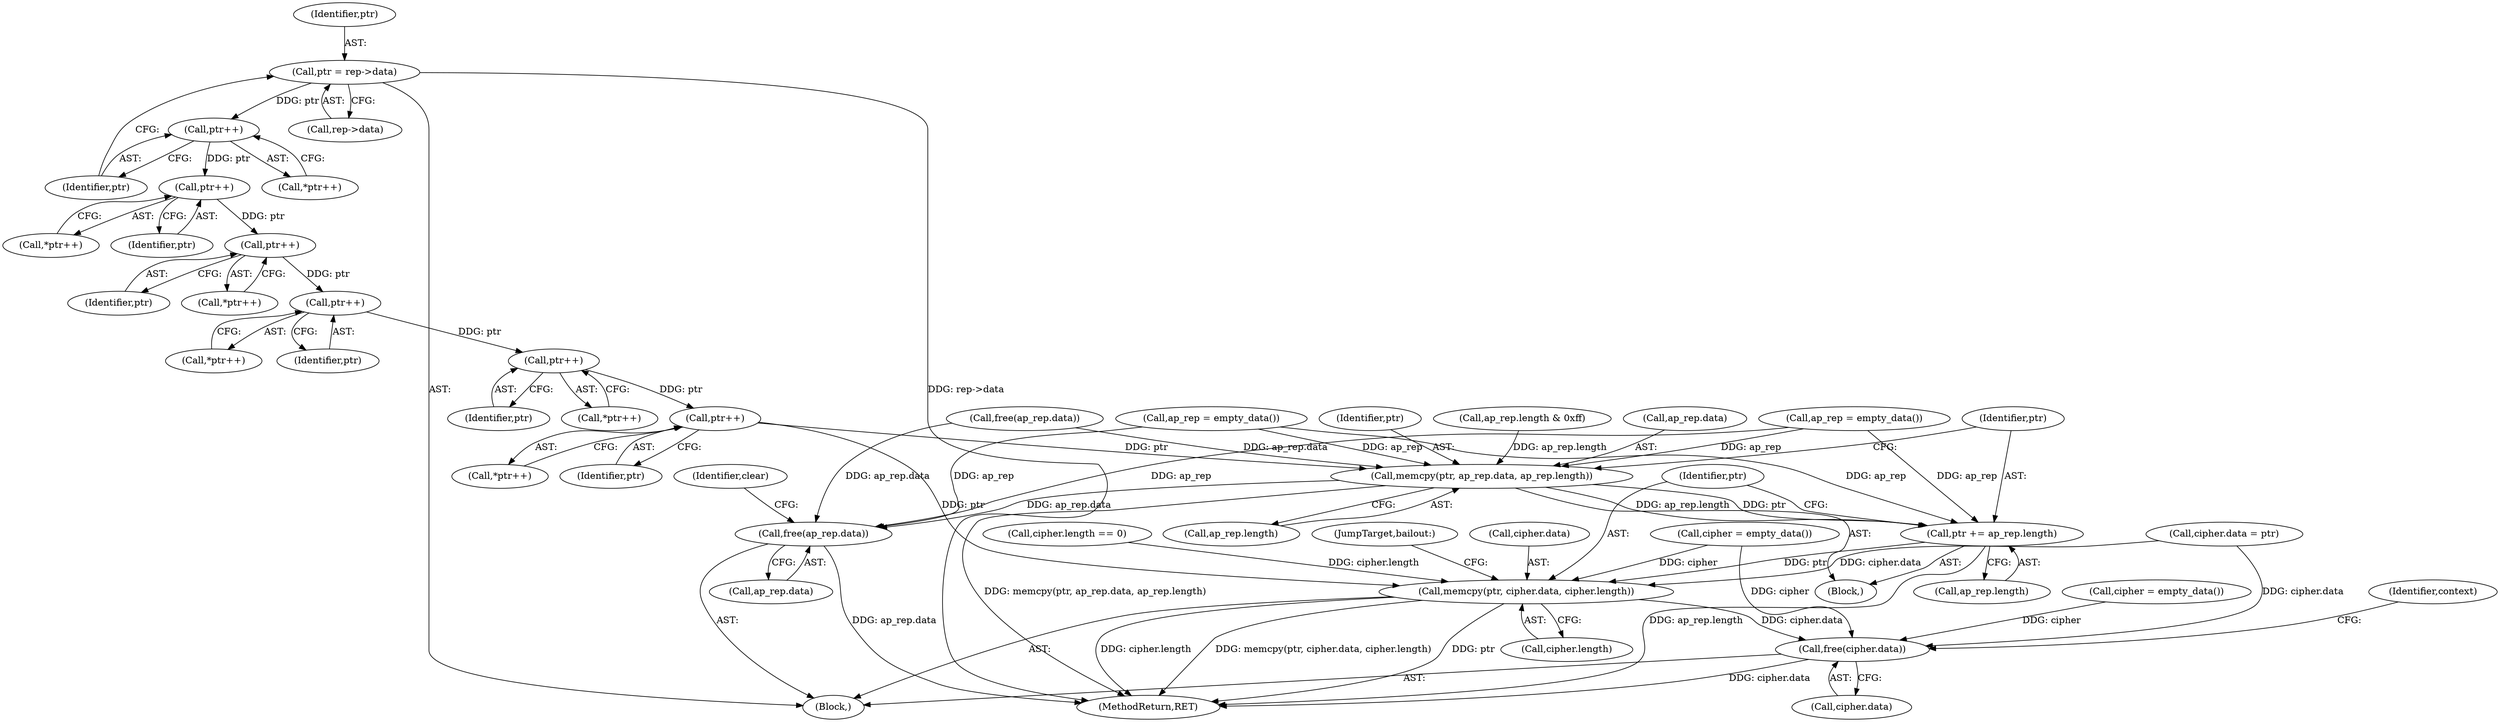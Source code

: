 digraph "0_krb5_cf1a0c411b2668c57c41e9c4efd15ba17b6b322c@pointer" {
"1001180" [label="(Call,ptr++)"];
"1001175" [label="(Call,ptr++)"];
"1001170" [label="(Call,ptr++)"];
"1001161" [label="(Call,ptr++)"];
"1001150" [label="(Call,ptr++)"];
"1001143" [label="(Call,ptr = rep->data)"];
"1001191" [label="(Call,ptr++)"];
"1001203" [label="(Call,memcpy(ptr, ap_rep.data, ap_rep.length))"];
"1001211" [label="(Call,ptr += ap_rep.length)"];
"1001216" [label="(Call,memcpy(ptr, cipher.data, cipher.length))"];
"1001242" [label="(Call,free(cipher.data))"];
"1001234" [label="(Call,free(ap_rep.data))"];
"1001218" [label="(Call,cipher.data)"];
"1001240" [label="(Identifier,clear)"];
"1001006" [label="(Call,cipher.length == 0)"];
"1000130" [label="(Block,)"];
"1001145" [label="(Call,rep->data)"];
"1001208" [label="(Call,ap_rep.length)"];
"1001224" [label="(JumpTarget,bailout:)"];
"1001247" [label="(Identifier,context)"];
"1001149" [label="(Call,*ptr++)"];
"1001143" [label="(Call,ptr = rep->data)"];
"1001212" [label="(Identifier,ptr)"];
"1001217" [label="(Identifier,ptr)"];
"1000953" [label="(Call,cipher = empty_data())"];
"1001211" [label="(Call,ptr += ap_rep.length)"];
"1001169" [label="(Call,*ptr++)"];
"1001191" [label="(Call,ptr++)"];
"1001204" [label="(Identifier,ptr)"];
"1001017" [label="(Call,free(ap_rep.data))"];
"1001176" [label="(Identifier,ptr)"];
"1001242" [label="(Call,free(cipher.data))"];
"1001216" [label="(Call,memcpy(ptr, cipher.data, cipher.length))"];
"1001202" [label="(Block,)"];
"1001179" [label="(Call,*ptr++)"];
"1001162" [label="(Identifier,ptr)"];
"1001203" [label="(Call,memcpy(ptr, ap_rep.data, ap_rep.length))"];
"1001170" [label="(Call,ptr++)"];
"1001144" [label="(Identifier,ptr)"];
"1001174" [label="(Call,*ptr++)"];
"1001150" [label="(Call,ptr++)"];
"1001192" [label="(Identifier,ptr)"];
"1001190" [label="(Call,*ptr++)"];
"1000141" [label="(Call,cipher = empty_data())"];
"1001213" [label="(Call,ap_rep.length)"];
"1001180" [label="(Call,ptr++)"];
"1001160" [label="(Call,*ptr++)"];
"1000475" [label="(Call,cipher.data = ptr)"];
"1001151" [label="(Identifier,ptr)"];
"1001221" [label="(Call,cipher.length)"];
"1001243" [label="(Call,cipher.data)"];
"1001171" [label="(Identifier,ptr)"];
"1001260" [label="(MethodReturn,RET)"];
"1001193" [label="(Call,ap_rep.length & 0xff)"];
"1001181" [label="(Identifier,ptr)"];
"1001235" [label="(Call,ap_rep.data)"];
"1001175" [label="(Call,ptr++)"];
"1001161" [label="(Call,ptr++)"];
"1001205" [label="(Call,ap_rep.data)"];
"1000137" [label="(Call,ap_rep = empty_data())"];
"1001234" [label="(Call,free(ap_rep.data))"];
"1001021" [label="(Call,ap_rep = empty_data())"];
"1001180" -> "1001179"  [label="AST: "];
"1001180" -> "1001181"  [label="CFG: "];
"1001181" -> "1001180"  [label="AST: "];
"1001179" -> "1001180"  [label="CFG: "];
"1001175" -> "1001180"  [label="DDG: ptr"];
"1001180" -> "1001191"  [label="DDG: ptr"];
"1001175" -> "1001174"  [label="AST: "];
"1001175" -> "1001176"  [label="CFG: "];
"1001176" -> "1001175"  [label="AST: "];
"1001174" -> "1001175"  [label="CFG: "];
"1001170" -> "1001175"  [label="DDG: ptr"];
"1001170" -> "1001169"  [label="AST: "];
"1001170" -> "1001171"  [label="CFG: "];
"1001171" -> "1001170"  [label="AST: "];
"1001169" -> "1001170"  [label="CFG: "];
"1001161" -> "1001170"  [label="DDG: ptr"];
"1001161" -> "1001160"  [label="AST: "];
"1001161" -> "1001162"  [label="CFG: "];
"1001162" -> "1001161"  [label="AST: "];
"1001160" -> "1001161"  [label="CFG: "];
"1001150" -> "1001161"  [label="DDG: ptr"];
"1001150" -> "1001149"  [label="AST: "];
"1001150" -> "1001151"  [label="CFG: "];
"1001151" -> "1001150"  [label="AST: "];
"1001149" -> "1001150"  [label="CFG: "];
"1001143" -> "1001150"  [label="DDG: ptr"];
"1001143" -> "1000130"  [label="AST: "];
"1001143" -> "1001145"  [label="CFG: "];
"1001144" -> "1001143"  [label="AST: "];
"1001145" -> "1001143"  [label="AST: "];
"1001151" -> "1001143"  [label="CFG: "];
"1001143" -> "1001260"  [label="DDG: rep->data"];
"1001191" -> "1001190"  [label="AST: "];
"1001191" -> "1001192"  [label="CFG: "];
"1001192" -> "1001191"  [label="AST: "];
"1001190" -> "1001191"  [label="CFG: "];
"1001191" -> "1001203"  [label="DDG: ptr"];
"1001191" -> "1001216"  [label="DDG: ptr"];
"1001203" -> "1001202"  [label="AST: "];
"1001203" -> "1001208"  [label="CFG: "];
"1001204" -> "1001203"  [label="AST: "];
"1001205" -> "1001203"  [label="AST: "];
"1001208" -> "1001203"  [label="AST: "];
"1001212" -> "1001203"  [label="CFG: "];
"1001203" -> "1001260"  [label="DDG: memcpy(ptr, ap_rep.data, ap_rep.length)"];
"1001017" -> "1001203"  [label="DDG: ap_rep.data"];
"1000137" -> "1001203"  [label="DDG: ap_rep"];
"1001021" -> "1001203"  [label="DDG: ap_rep"];
"1001193" -> "1001203"  [label="DDG: ap_rep.length"];
"1001203" -> "1001211"  [label="DDG: ap_rep.length"];
"1001203" -> "1001211"  [label="DDG: ptr"];
"1001203" -> "1001234"  [label="DDG: ap_rep.data"];
"1001211" -> "1001202"  [label="AST: "];
"1001211" -> "1001213"  [label="CFG: "];
"1001212" -> "1001211"  [label="AST: "];
"1001213" -> "1001211"  [label="AST: "];
"1001217" -> "1001211"  [label="CFG: "];
"1001211" -> "1001260"  [label="DDG: ap_rep.length"];
"1000137" -> "1001211"  [label="DDG: ap_rep"];
"1001021" -> "1001211"  [label="DDG: ap_rep"];
"1001211" -> "1001216"  [label="DDG: ptr"];
"1001216" -> "1000130"  [label="AST: "];
"1001216" -> "1001221"  [label="CFG: "];
"1001217" -> "1001216"  [label="AST: "];
"1001218" -> "1001216"  [label="AST: "];
"1001221" -> "1001216"  [label="AST: "];
"1001224" -> "1001216"  [label="CFG: "];
"1001216" -> "1001260"  [label="DDG: cipher.length"];
"1001216" -> "1001260"  [label="DDG: memcpy(ptr, cipher.data, cipher.length)"];
"1001216" -> "1001260"  [label="DDG: ptr"];
"1000475" -> "1001216"  [label="DDG: cipher.data"];
"1000953" -> "1001216"  [label="DDG: cipher"];
"1001006" -> "1001216"  [label="DDG: cipher.length"];
"1001216" -> "1001242"  [label="DDG: cipher.data"];
"1001242" -> "1000130"  [label="AST: "];
"1001242" -> "1001243"  [label="CFG: "];
"1001243" -> "1001242"  [label="AST: "];
"1001247" -> "1001242"  [label="CFG: "];
"1001242" -> "1001260"  [label="DDG: cipher.data"];
"1000141" -> "1001242"  [label="DDG: cipher"];
"1000475" -> "1001242"  [label="DDG: cipher.data"];
"1000953" -> "1001242"  [label="DDG: cipher"];
"1001234" -> "1000130"  [label="AST: "];
"1001234" -> "1001235"  [label="CFG: "];
"1001235" -> "1001234"  [label="AST: "];
"1001240" -> "1001234"  [label="CFG: "];
"1001234" -> "1001260"  [label="DDG: ap_rep.data"];
"1001017" -> "1001234"  [label="DDG: ap_rep.data"];
"1000137" -> "1001234"  [label="DDG: ap_rep"];
"1001021" -> "1001234"  [label="DDG: ap_rep"];
}
